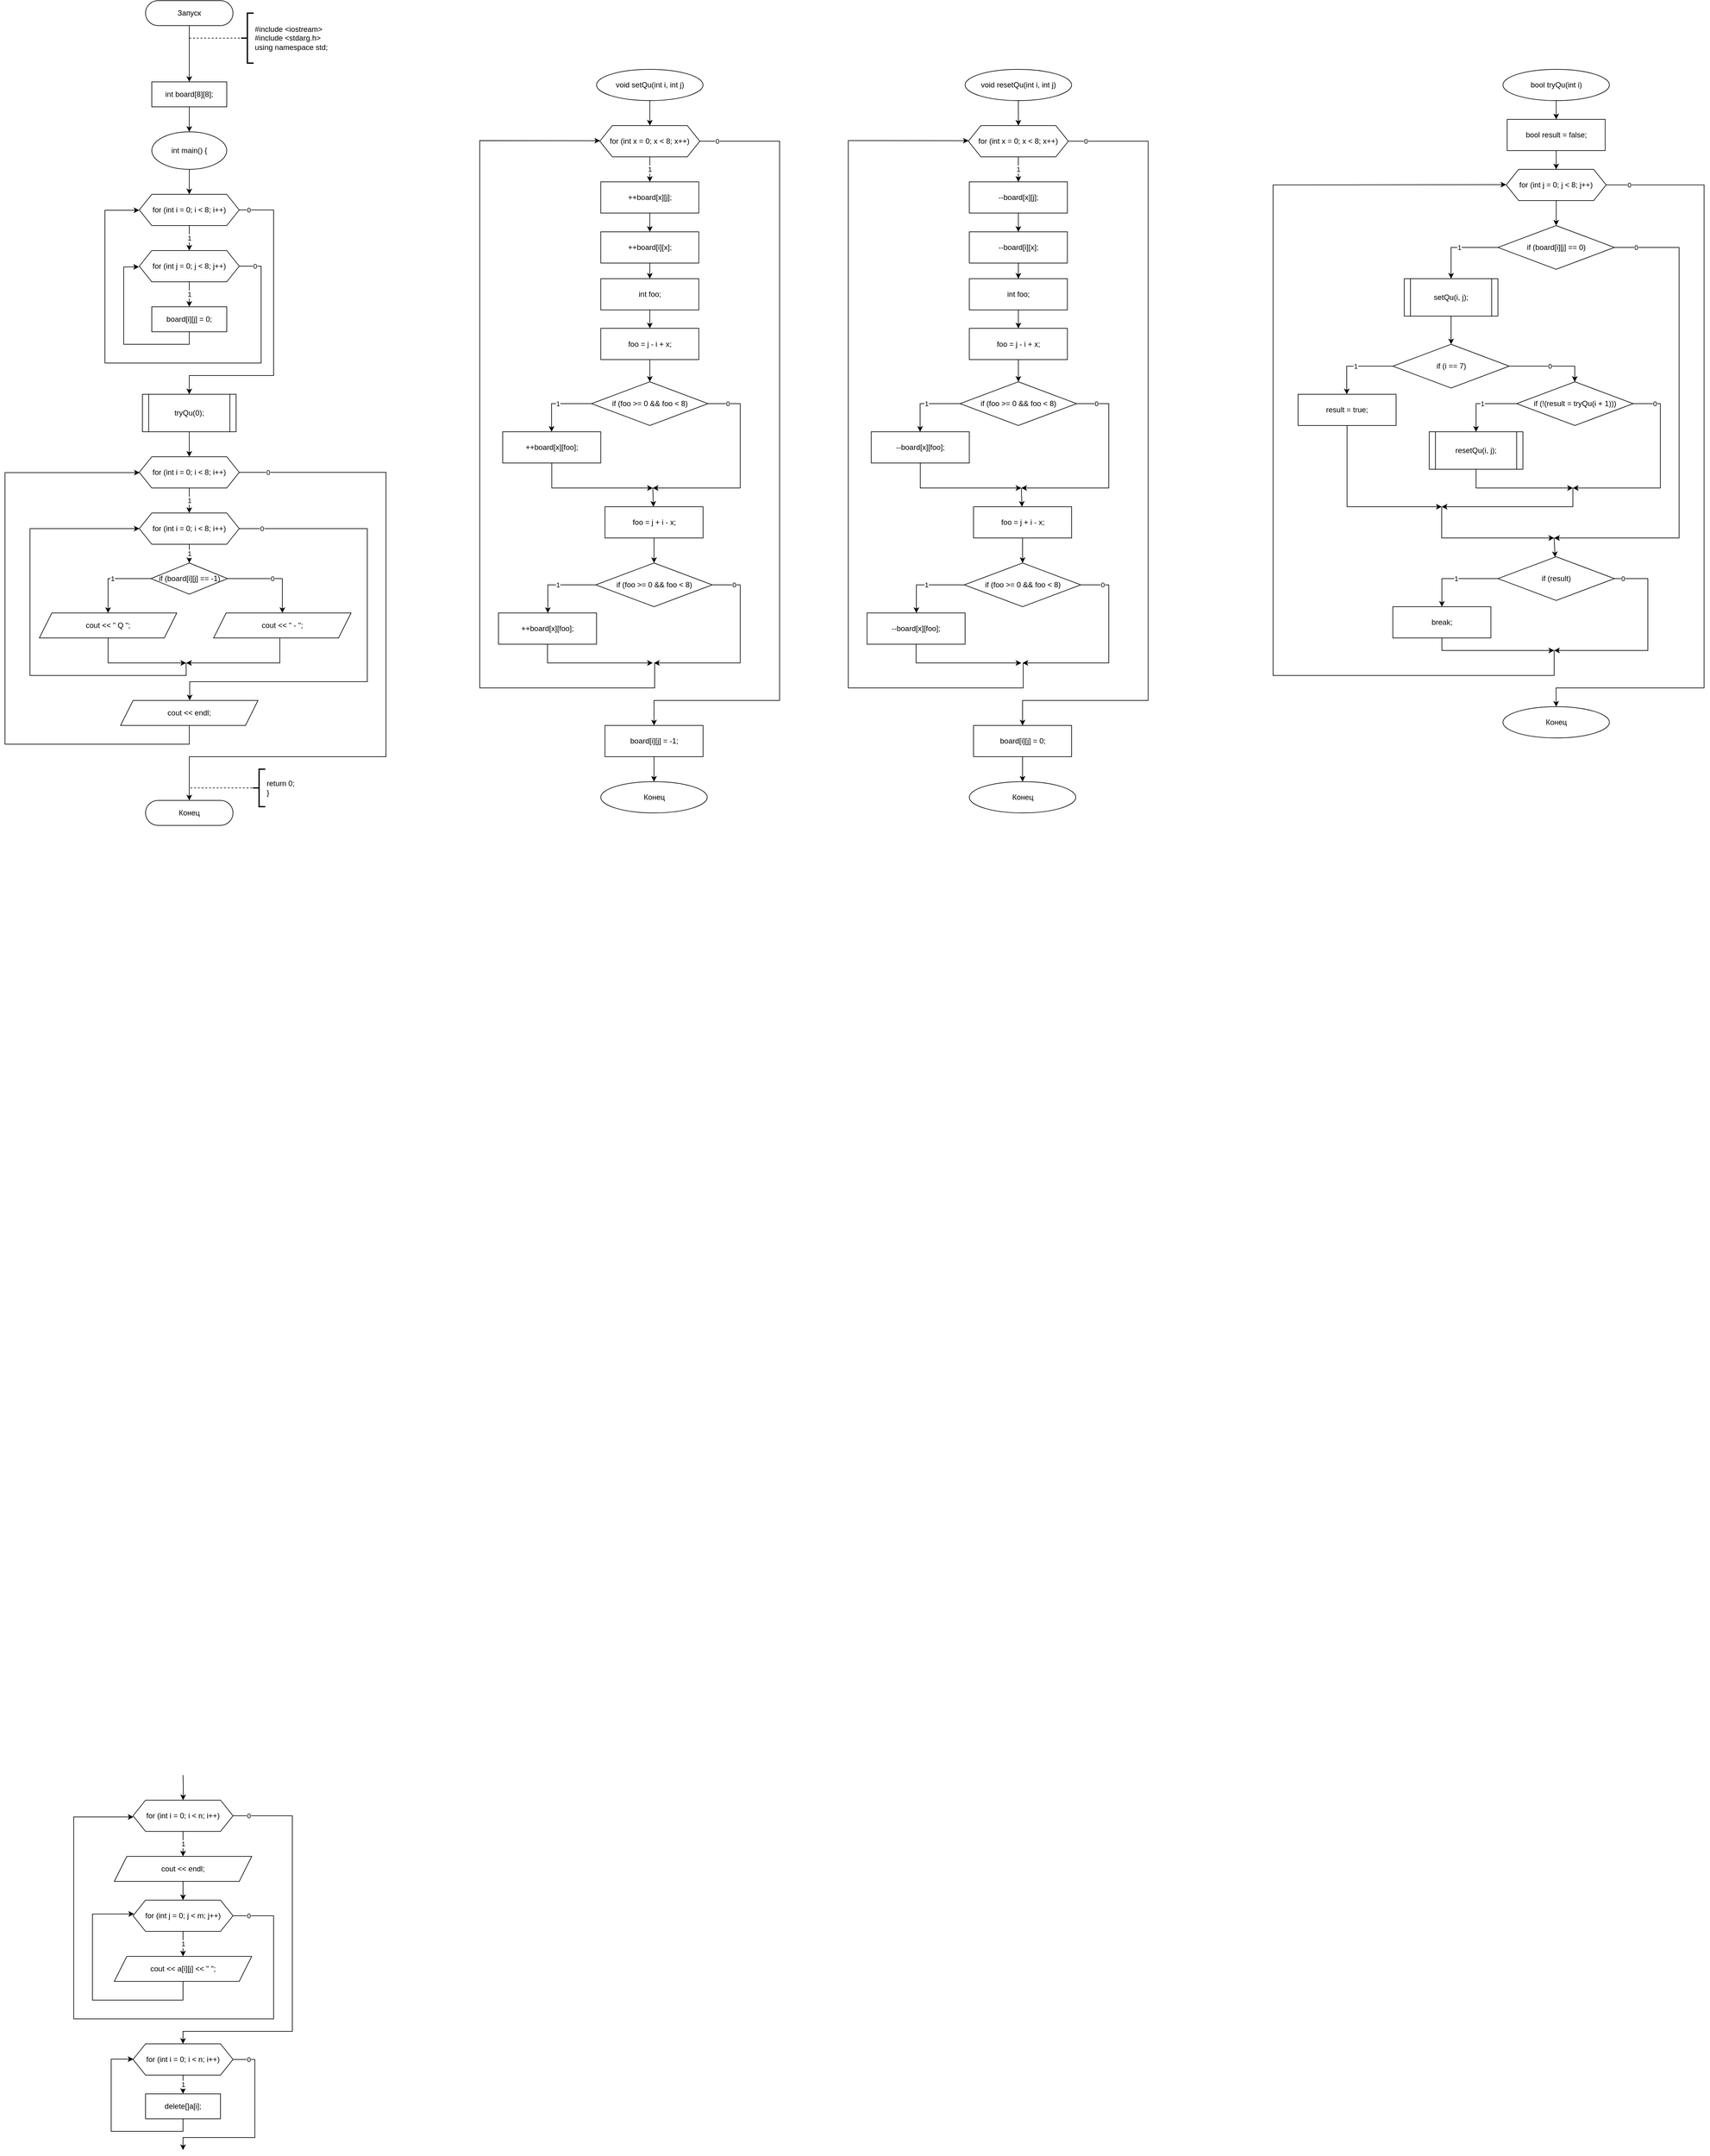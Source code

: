 <mxfile>
    <diagram id="tr8WCDj-hul7nBdrf4UF" name="Страница 1">
        <mxGraphModel dx="792" dy="615" grid="1" gridSize="10" guides="1" tooltips="1" connect="0" arrows="1" fold="1" page="1" pageScale="1" pageWidth="827" pageHeight="1169" math="0" shadow="0">
            <root>
                <mxCell id="0"/>
                <mxCell id="1" parent="0"/>
                <mxCell id="2" style="edgeStyle=orthogonalEdgeStyle;rounded=0;orthogonalLoop=1;jettySize=auto;html=1;" parent="1" source="3" edge="1">
                    <mxGeometry relative="1" as="geometry">
                        <mxPoint x="375" y="150" as="targetPoint"/>
                    </mxGeometry>
                </mxCell>
                <mxCell id="3" value="Запуск" style="rounded=1;whiteSpace=wrap;html=1;arcSize=50;" parent="1" vertex="1">
                    <mxGeometry x="305" y="20" width="140" height="40" as="geometry"/>
                </mxCell>
                <mxCell id="5" value="#include &amp;lt;iostream&amp;gt;&lt;br&gt;#include &amp;lt;stdarg.h&amp;gt;&lt;br&gt;using namespace std;" style="strokeWidth=2;html=1;shape=mxgraph.flowchart.annotation_2;align=left;labelPosition=right;pointerEvents=1;" parent="1" vertex="1">
                    <mxGeometry x="458.01" y="40" width="20" height="80" as="geometry"/>
                </mxCell>
                <mxCell id="6" value="" style="endArrow=none;dashed=1;html=1;entryX=0;entryY=0.5;entryDx=0;entryDy=0;entryPerimeter=0;" parent="1" target="5" edge="1">
                    <mxGeometry width="50" height="50" relative="1" as="geometry">
                        <mxPoint x="375" y="80" as="sourcePoint"/>
                        <mxPoint x="465" y="70" as="targetPoint"/>
                    </mxGeometry>
                </mxCell>
                <mxCell id="7" value="Конец" style="rounded=1;whiteSpace=wrap;html=1;arcSize=50;" parent="1" vertex="1">
                    <mxGeometry x="305" y="1300" width="140" height="40" as="geometry"/>
                </mxCell>
                <mxCell id="10" value="return 0;&lt;br&gt;}" style="strokeWidth=2;html=1;shape=mxgraph.flowchart.annotation_2;align=left;labelPosition=right;pointerEvents=1;" parent="1" vertex="1">
                    <mxGeometry x="476.75" y="1250" width="20" height="60" as="geometry"/>
                </mxCell>
                <mxCell id="11" value="" style="endArrow=none;dashed=1;html=1;entryX=0;entryY=0.5;entryDx=0;entryDy=0;entryPerimeter=0;" parent="1" edge="1">
                    <mxGeometry width="50" height="50" relative="1" as="geometry">
                        <mxPoint x="376.75" y="1280" as="sourcePoint"/>
                        <mxPoint x="476.75" y="1280" as="targetPoint"/>
                    </mxGeometry>
                </mxCell>
                <mxCell id="458" style="edgeStyle=none;html=1;" parent="1" source="354" target="457" edge="1">
                    <mxGeometry relative="1" as="geometry"/>
                </mxCell>
                <mxCell id="354" value="int main() {" style="ellipse;whiteSpace=wrap;html=1;" parent="1" vertex="1">
                    <mxGeometry x="315" y="230" width="120" height="60" as="geometry"/>
                </mxCell>
                <mxCell id="486" style="edgeStyle=orthogonalEdgeStyle;rounded=0;html=1;" edge="1" parent="1" source="359" target="485">
                    <mxGeometry relative="1" as="geometry"/>
                </mxCell>
                <mxCell id="359" value="&lt;div&gt;void setQu(int i, int j)&lt;/div&gt;" style="ellipse;whiteSpace=wrap;html=1;" parent="1" vertex="1">
                    <mxGeometry x="1027" y="130" width="170.5" height="50" as="geometry"/>
                </mxCell>
                <mxCell id="430" value="" style="edgeStyle=orthogonalEdgeStyle;rounded=0;html=1;" parent="1" target="429" edge="1">
                    <mxGeometry relative="1" as="geometry">
                        <mxPoint x="365" y="2860.0" as="sourcePoint"/>
                    </mxGeometry>
                </mxCell>
                <mxCell id="432" value="1" style="edgeStyle=orthogonalEdgeStyle;rounded=0;html=1;" parent="1" source="429" target="431" edge="1">
                    <mxGeometry relative="1" as="geometry"/>
                </mxCell>
                <mxCell id="442" value="0" style="edgeStyle=orthogonalEdgeStyle;rounded=0;html=1;" parent="1" source="429" target="439" edge="1">
                    <mxGeometry x="-0.921" relative="1" as="geometry">
                        <Array as="points">
                            <mxPoint x="540" y="2925"/>
                            <mxPoint x="540" y="3270"/>
                            <mxPoint x="365" y="3270"/>
                        </Array>
                        <mxPoint as="offset"/>
                    </mxGeometry>
                </mxCell>
                <mxCell id="429" value="for (int i = 0; i &amp;lt; n; i++)" style="shape=hexagon;perimeter=hexagonPerimeter2;whiteSpace=wrap;html=1;fixedSize=1;" parent="1" vertex="1">
                    <mxGeometry x="285" y="2900" width="160" height="50" as="geometry"/>
                </mxCell>
                <mxCell id="434" value="" style="edgeStyle=orthogonalEdgeStyle;rounded=0;html=1;" parent="1" source="431" target="433" edge="1">
                    <mxGeometry relative="1" as="geometry"/>
                </mxCell>
                <mxCell id="431" value="cout &lt;&lt; endl;" style="shape=parallelogram;perimeter=parallelogramPerimeter;whiteSpace=wrap;html=1;fixedSize=1;" parent="1" vertex="1">
                    <mxGeometry x="255" y="2990" width="220" height="40" as="geometry"/>
                </mxCell>
                <mxCell id="436" value="1" style="edgeStyle=orthogonalEdgeStyle;rounded=0;html=1;" parent="1" source="433" target="435" edge="1">
                    <mxGeometry relative="1" as="geometry"/>
                </mxCell>
                <mxCell id="438" value="0" style="edgeStyle=orthogonalEdgeStyle;rounded=0;html=1;entryX=0.004;entryY=0.538;entryDx=0;entryDy=0;entryPerimeter=0;" parent="1" source="433" target="429" edge="1">
                    <mxGeometry x="-0.948" relative="1" as="geometry">
                        <Array as="points">
                            <mxPoint x="510" y="3085"/>
                            <mxPoint x="510" y="3250"/>
                            <mxPoint x="190" y="3250"/>
                            <mxPoint x="190" y="2927"/>
                        </Array>
                        <mxPoint as="offset"/>
                    </mxGeometry>
                </mxCell>
                <mxCell id="433" value="for (int j = 0; j &amp;lt; m; j++)" style="shape=hexagon;perimeter=hexagonPerimeter2;whiteSpace=wrap;html=1;fixedSize=1;" parent="1" vertex="1">
                    <mxGeometry x="285" y="3060" width="160" height="50" as="geometry"/>
                </mxCell>
                <mxCell id="437" style="edgeStyle=orthogonalEdgeStyle;rounded=0;html=1;entryX=0.01;entryY=0.443;entryDx=0;entryDy=0;entryPerimeter=0;" parent="1" source="435" target="433" edge="1">
                    <mxGeometry relative="1" as="geometry">
                        <Array as="points">
                            <mxPoint x="365" y="3220"/>
                            <mxPoint x="220" y="3220"/>
                            <mxPoint x="220" y="3082"/>
                        </Array>
                    </mxGeometry>
                </mxCell>
                <mxCell id="435" value="cout &amp;lt;&amp;lt; a[i][j] &amp;lt;&amp;lt; &quot; &quot;;" style="shape=parallelogram;perimeter=parallelogramPerimeter;whiteSpace=wrap;html=1;fixedSize=1;" parent="1" vertex="1">
                    <mxGeometry x="255" y="3150" width="220" height="40" as="geometry"/>
                </mxCell>
                <mxCell id="444" value="1" style="edgeStyle=orthogonalEdgeStyle;rounded=0;html=1;" parent="1" source="439" target="443" edge="1">
                    <mxGeometry relative="1" as="geometry"/>
                </mxCell>
                <mxCell id="447" value="0" style="edgeStyle=orthogonalEdgeStyle;rounded=0;html=1;" parent="1" source="439" edge="1">
                    <mxGeometry x="-0.831" relative="1" as="geometry">
                        <Array as="points">
                            <mxPoint x="480" y="3315"/>
                            <mxPoint x="480" y="3440"/>
                            <mxPoint x="365" y="3440"/>
                        </Array>
                        <mxPoint as="offset"/>
                        <mxPoint x="365" y="3460" as="targetPoint"/>
                    </mxGeometry>
                </mxCell>
                <mxCell id="439" value="for (int i = 0; i &amp;lt; n; i++)" style="shape=hexagon;perimeter=hexagonPerimeter2;whiteSpace=wrap;html=1;fixedSize=1;" parent="1" vertex="1">
                    <mxGeometry x="285" y="3290" width="160" height="50" as="geometry"/>
                </mxCell>
                <mxCell id="445" style="edgeStyle=orthogonalEdgeStyle;rounded=0;html=1;entryX=0.004;entryY=0.49;entryDx=0;entryDy=0;entryPerimeter=0;" parent="1" source="443" target="439" edge="1">
                    <mxGeometry relative="1" as="geometry">
                        <Array as="points">
                            <mxPoint x="365" y="3430"/>
                            <mxPoint x="250" y="3430"/>
                            <mxPoint x="250" y="3315"/>
                        </Array>
                    </mxGeometry>
                </mxCell>
                <mxCell id="443" value="delete[]a[i];" style="rounded=0;whiteSpace=wrap;html=1;" parent="1" vertex="1">
                    <mxGeometry x="305" y="3370" width="120" height="40" as="geometry"/>
                </mxCell>
                <mxCell id="456" style="edgeStyle=none;html=1;" parent="1" source="455" target="354" edge="1">
                    <mxGeometry relative="1" as="geometry"/>
                </mxCell>
                <mxCell id="455" value="int board[8][8];" style="rounded=0;whiteSpace=wrap;html=1;" parent="1" vertex="1">
                    <mxGeometry x="315" y="150" width="120" height="40" as="geometry"/>
                </mxCell>
                <mxCell id="460" value="1" style="edgeStyle=none;html=1;" parent="1" source="457" target="459" edge="1">
                    <mxGeometry relative="1" as="geometry"/>
                </mxCell>
                <mxCell id="467" value="0" style="edgeStyle=orthogonalEdgeStyle;rounded=0;html=1;" parent="1" source="457" target="466" edge="1">
                    <mxGeometry x="-0.938" relative="1" as="geometry">
                        <Array as="points">
                            <mxPoint x="510" y="355"/>
                            <mxPoint x="510" y="620"/>
                            <mxPoint x="375" y="620"/>
                        </Array>
                        <mxPoint as="offset"/>
                    </mxGeometry>
                </mxCell>
                <mxCell id="457" value="for (int i = 0; i &amp;lt; 8; i++)" style="shape=hexagon;perimeter=hexagonPerimeter2;whiteSpace=wrap;html=1;fixedSize=1;" parent="1" vertex="1">
                    <mxGeometry x="295" y="330" width="160" height="50" as="geometry"/>
                </mxCell>
                <mxCell id="462" value="1" style="edgeStyle=none;html=1;" parent="1" source="459" target="461" edge="1">
                    <mxGeometry relative="1" as="geometry"/>
                </mxCell>
                <mxCell id="465" value="0" style="edgeStyle=orthogonalEdgeStyle;rounded=0;html=1;entryX=0;entryY=0.509;entryDx=0;entryDy=0;entryPerimeter=0;" parent="1" source="459" target="457" edge="1">
                    <mxGeometry x="-0.932" relative="1" as="geometry">
                        <Array as="points">
                            <mxPoint x="490" y="445"/>
                            <mxPoint x="490" y="600"/>
                            <mxPoint x="240" y="600"/>
                            <mxPoint x="240" y="356"/>
                        </Array>
                        <mxPoint as="offset"/>
                    </mxGeometry>
                </mxCell>
                <mxCell id="459" value="for (int j = 0; j &amp;lt; 8; j++)" style="shape=hexagon;perimeter=hexagonPerimeter2;whiteSpace=wrap;html=1;fixedSize=1;" parent="1" vertex="1">
                    <mxGeometry x="295" y="420" width="160" height="50" as="geometry"/>
                </mxCell>
                <mxCell id="464" style="edgeStyle=orthogonalEdgeStyle;html=1;entryX=-0.003;entryY=0.523;entryDx=0;entryDy=0;entryPerimeter=0;rounded=0;" parent="1" source="461" target="459" edge="1">
                    <mxGeometry relative="1" as="geometry">
                        <Array as="points">
                            <mxPoint x="375" y="570"/>
                            <mxPoint x="270" y="570"/>
                            <mxPoint x="270" y="446"/>
                        </Array>
                    </mxGeometry>
                </mxCell>
                <mxCell id="461" value="board[i][j] = 0;" style="rounded=0;whiteSpace=wrap;html=1;" parent="1" vertex="1">
                    <mxGeometry x="315" y="510" width="120" height="40" as="geometry"/>
                </mxCell>
                <mxCell id="469" style="edgeStyle=orthogonalEdgeStyle;rounded=0;html=1;" parent="1" source="466" target="468" edge="1">
                    <mxGeometry relative="1" as="geometry"/>
                </mxCell>
                <mxCell id="466" value="tryQu(0);" style="verticalLabelPosition=middle;verticalAlign=middle;html=1;shape=process;whiteSpace=wrap;rounded=0;size=0.067;arcSize=6;labelPosition=center;align=center;" parent="1" vertex="1">
                    <mxGeometry x="300" y="650" width="150" height="60" as="geometry"/>
                </mxCell>
                <mxCell id="471" value="1" style="edgeStyle=orthogonalEdgeStyle;rounded=0;html=1;" parent="1" source="468" target="470" edge="1">
                    <mxGeometry relative="1" as="geometry"/>
                </mxCell>
                <mxCell id="484" value="0" style="edgeStyle=orthogonalEdgeStyle;rounded=0;html=1;" edge="1" parent="1" source="468" target="7">
                    <mxGeometry x="-0.916" relative="1" as="geometry">
                        <Array as="points">
                            <mxPoint x="690" y="775"/>
                            <mxPoint x="690" y="1230"/>
                            <mxPoint x="375" y="1230"/>
                        </Array>
                        <mxPoint x="1" as="offset"/>
                    </mxGeometry>
                </mxCell>
                <mxCell id="468" value="for (int i = 0; i &amp;lt; 8; i++)" style="shape=hexagon;perimeter=hexagonPerimeter2;whiteSpace=wrap;html=1;fixedSize=1;" parent="1" vertex="1">
                    <mxGeometry x="295" y="750" width="160" height="50" as="geometry"/>
                </mxCell>
                <mxCell id="473" value="1" style="edgeStyle=orthogonalEdgeStyle;rounded=0;html=1;" parent="1" source="470" target="472" edge="1">
                    <mxGeometry relative="1" as="geometry"/>
                </mxCell>
                <mxCell id="482" value="0" style="edgeStyle=orthogonalEdgeStyle;html=1;entryX=0.503;entryY=-0.006;entryDx=0;entryDy=0;entryPerimeter=0;rounded=0;" edge="1" parent="1" source="470" target="481">
                    <mxGeometry x="-0.908" relative="1" as="geometry">
                        <Array as="points">
                            <mxPoint x="660" y="865"/>
                            <mxPoint x="660" y="1110"/>
                            <mxPoint x="376" y="1110"/>
                        </Array>
                        <mxPoint x="1" as="offset"/>
                    </mxGeometry>
                </mxCell>
                <mxCell id="470" value="for (int i = 0; i &amp;lt; 8; i++)" style="shape=hexagon;perimeter=hexagonPerimeter2;whiteSpace=wrap;html=1;fixedSize=1;" parent="1" vertex="1">
                    <mxGeometry x="295" y="840" width="160" height="50" as="geometry"/>
                </mxCell>
                <mxCell id="475" value="1" style="edgeStyle=orthogonalEdgeStyle;rounded=0;html=1;" parent="1" source="472" target="474" edge="1">
                    <mxGeometry relative="1" as="geometry">
                        <Array as="points">
                            <mxPoint x="245" y="945"/>
                        </Array>
                    </mxGeometry>
                </mxCell>
                <mxCell id="476" value="0" style="edgeStyle=orthogonalEdgeStyle;rounded=0;html=1;" parent="1" source="472" target="477" edge="1">
                    <mxGeometry relative="1" as="geometry">
                        <mxPoint x="530.0" y="990" as="targetPoint"/>
                        <Array as="points">
                            <mxPoint x="524" y="945"/>
                        </Array>
                    </mxGeometry>
                </mxCell>
                <mxCell id="472" value="if (board[i][j] == -1)" style="rhombus;whiteSpace=wrap;html=1;" parent="1" vertex="1">
                    <mxGeometry x="313.75" y="920" width="122.5" height="50" as="geometry"/>
                </mxCell>
                <mxCell id="478" style="edgeStyle=orthogonalEdgeStyle;rounded=0;html=1;" parent="1" source="474" edge="1">
                    <mxGeometry relative="1" as="geometry">
                        <mxPoint x="370" y="1080" as="targetPoint"/>
                        <Array as="points">
                            <mxPoint x="245" y="1080"/>
                        </Array>
                    </mxGeometry>
                </mxCell>
                <mxCell id="474" value="cout &amp;lt;&amp;lt; &quot; Q &quot;;" style="shape=parallelogram;perimeter=parallelogramPerimeter;whiteSpace=wrap;html=1;fixedSize=1;" parent="1" vertex="1">
                    <mxGeometry x="135" y="1000" width="220" height="40" as="geometry"/>
                </mxCell>
                <mxCell id="479" style="edgeStyle=orthogonalEdgeStyle;rounded=0;html=1;" parent="1" source="477" edge="1">
                    <mxGeometry relative="1" as="geometry">
                        <mxPoint x="370" y="1080" as="targetPoint"/>
                        <Array as="points">
                            <mxPoint x="520" y="1080"/>
                        </Array>
                    </mxGeometry>
                </mxCell>
                <mxCell id="477" value="cout &amp;lt;&amp;lt; &quot; - &quot;;" style="shape=parallelogram;perimeter=parallelogramPerimeter;whiteSpace=wrap;html=1;fixedSize=1;" parent="1" vertex="1">
                    <mxGeometry x="414" y="1000" width="220" height="40" as="geometry"/>
                </mxCell>
                <mxCell id="480" value="" style="endArrow=classic;html=1;rounded=0;entryX=0.002;entryY=0.499;entryDx=0;entryDy=0;entryPerimeter=0;" parent="1" target="470" edge="1">
                    <mxGeometry width="50" height="50" relative="1" as="geometry">
                        <mxPoint x="370" y="1080" as="sourcePoint"/>
                        <mxPoint x="480" y="920" as="targetPoint"/>
                        <Array as="points">
                            <mxPoint x="370" y="1100"/>
                            <mxPoint x="120" y="1100"/>
                            <mxPoint x="120" y="865"/>
                        </Array>
                    </mxGeometry>
                </mxCell>
                <mxCell id="483" style="edgeStyle=orthogonalEdgeStyle;rounded=0;html=1;entryX=0.004;entryY=0.507;entryDx=0;entryDy=0;entryPerimeter=0;" edge="1" parent="1" source="481" target="468">
                    <mxGeometry relative="1" as="geometry">
                        <Array as="points">
                            <mxPoint x="375" y="1210"/>
                            <mxPoint x="80" y="1210"/>
                            <mxPoint x="80" y="775"/>
                        </Array>
                    </mxGeometry>
                </mxCell>
                <mxCell id="481" value="cout &amp;lt;&amp;lt; endl;" style="shape=parallelogram;perimeter=parallelogramPerimeter;whiteSpace=wrap;html=1;fixedSize=1;" vertex="1" parent="1">
                    <mxGeometry x="265" y="1140" width="220" height="40" as="geometry"/>
                </mxCell>
                <mxCell id="488" value="1" style="edgeStyle=orthogonalEdgeStyle;rounded=0;html=1;" edge="1" parent="1" source="485" target="487">
                    <mxGeometry relative="1" as="geometry"/>
                </mxCell>
                <mxCell id="512" value="0" style="edgeStyle=orthogonalEdgeStyle;rounded=0;html=1;" edge="1" parent="1" source="485" target="511">
                    <mxGeometry x="-0.956" relative="1" as="geometry">
                        <Array as="points">
                            <mxPoint x="1320" y="245"/>
                            <mxPoint x="1320" y="1140"/>
                            <mxPoint x="1119" y="1140"/>
                        </Array>
                        <mxPoint as="offset"/>
                    </mxGeometry>
                </mxCell>
                <mxCell id="485" value="for (int x = 0; x &amp;lt; 8; x++)" style="shape=hexagon;perimeter=hexagonPerimeter2;whiteSpace=wrap;html=1;fixedSize=1;" vertex="1" parent="1">
                    <mxGeometry x="1032.25" y="220" width="160" height="50" as="geometry"/>
                </mxCell>
                <mxCell id="490" style="edgeStyle=orthogonalEdgeStyle;rounded=0;html=1;" edge="1" parent="1" source="487" target="489">
                    <mxGeometry relative="1" as="geometry"/>
                </mxCell>
                <mxCell id="487" value="++board[x][j];" style="rounded=0;whiteSpace=wrap;html=1;" vertex="1" parent="1">
                    <mxGeometry x="1033.75" y="310" width="157" height="50" as="geometry"/>
                </mxCell>
                <mxCell id="492" style="edgeStyle=orthogonalEdgeStyle;rounded=0;html=1;" edge="1" parent="1" source="489" target="491">
                    <mxGeometry relative="1" as="geometry"/>
                </mxCell>
                <mxCell id="489" value="++board[i][x];" style="rounded=0;whiteSpace=wrap;html=1;" vertex="1" parent="1">
                    <mxGeometry x="1033.75" y="390" width="157" height="50" as="geometry"/>
                </mxCell>
                <mxCell id="494" style="edgeStyle=orthogonalEdgeStyle;rounded=0;html=1;" edge="1" parent="1" source="491" target="493">
                    <mxGeometry relative="1" as="geometry"/>
                </mxCell>
                <mxCell id="491" value="int foo;" style="rounded=0;whiteSpace=wrap;html=1;" vertex="1" parent="1">
                    <mxGeometry x="1033.75" y="465" width="157" height="50" as="geometry"/>
                </mxCell>
                <mxCell id="497" style="edgeStyle=orthogonalEdgeStyle;rounded=0;html=1;" edge="1" parent="1" source="493" target="495">
                    <mxGeometry relative="1" as="geometry"/>
                </mxCell>
                <mxCell id="493" value="foo = j - i + x;" style="rounded=0;whiteSpace=wrap;html=1;" vertex="1" parent="1">
                    <mxGeometry x="1033.75" y="544.5" width="157" height="50" as="geometry"/>
                </mxCell>
                <mxCell id="499" value="1" style="edgeStyle=orthogonalEdgeStyle;rounded=0;html=1;" edge="1" parent="1" source="495" target="498">
                    <mxGeometry relative="1" as="geometry">
                        <Array as="points">
                            <mxPoint x="955" y="665"/>
                        </Array>
                    </mxGeometry>
                </mxCell>
                <mxCell id="501" value="0" style="edgeStyle=orthogonalEdgeStyle;rounded=0;html=1;" edge="1" parent="1" source="495">
                    <mxGeometry x="-0.807" relative="1" as="geometry">
                        <mxPoint x="1117" y="800" as="targetPoint"/>
                        <Array as="points">
                            <mxPoint x="1257" y="665"/>
                            <mxPoint x="1257" y="800"/>
                        </Array>
                        <mxPoint as="offset"/>
                    </mxGeometry>
                </mxCell>
                <mxCell id="495" value="if (foo &amp;gt;= 0 &amp;amp;&amp;amp; foo &amp;lt; 8)" style="rhombus;whiteSpace=wrap;html=1;" vertex="1" parent="1">
                    <mxGeometry x="1019" y="630" width="186.5" height="70" as="geometry"/>
                </mxCell>
                <mxCell id="500" style="edgeStyle=orthogonalEdgeStyle;rounded=0;html=1;" edge="1" parent="1" source="498">
                    <mxGeometry relative="1" as="geometry">
                        <mxPoint x="1117" y="800" as="targetPoint"/>
                        <Array as="points">
                            <mxPoint x="955" y="800"/>
                        </Array>
                    </mxGeometry>
                </mxCell>
                <mxCell id="498" value="++board[x][foo];" style="rounded=0;whiteSpace=wrap;html=1;" vertex="1" parent="1">
                    <mxGeometry x="876.75" y="710" width="157" height="50" as="geometry"/>
                </mxCell>
                <mxCell id="505" style="edgeStyle=orthogonalEdgeStyle;rounded=0;html=1;" edge="1" parent="1" source="502" target="504">
                    <mxGeometry relative="1" as="geometry"/>
                </mxCell>
                <mxCell id="502" value="foo = j + i - x;" style="rounded=0;whiteSpace=wrap;html=1;" vertex="1" parent="1">
                    <mxGeometry x="1040.5" y="830" width="157" height="50" as="geometry"/>
                </mxCell>
                <mxCell id="503" value="" style="endArrow=classic;html=1;rounded=0;" edge="1" parent="1" target="502">
                    <mxGeometry width="50" height="50" relative="1" as="geometry">
                        <mxPoint x="1117" y="800" as="sourcePoint"/>
                        <mxPoint x="1277" y="750" as="targetPoint"/>
                    </mxGeometry>
                </mxCell>
                <mxCell id="507" value="1" style="edgeStyle=orthogonalEdgeStyle;rounded=0;html=1;" edge="1" parent="1" source="504" target="506">
                    <mxGeometry relative="1" as="geometry">
                        <Array as="points">
                            <mxPoint x="949" y="955"/>
                        </Array>
                    </mxGeometry>
                </mxCell>
                <mxCell id="508" value="0" style="edgeStyle=orthogonalEdgeStyle;rounded=0;html=1;" edge="1" parent="1" source="504">
                    <mxGeometry x="-0.774" relative="1" as="geometry">
                        <mxPoint x="1119" y="1080" as="targetPoint"/>
                        <Array as="points">
                            <mxPoint x="1257" y="955"/>
                            <mxPoint x="1257" y="1080"/>
                        </Array>
                        <mxPoint as="offset"/>
                    </mxGeometry>
                </mxCell>
                <mxCell id="504" value="if (foo &amp;gt;= 0 &amp;amp;&amp;amp; foo &amp;lt; 8)" style="rhombus;whiteSpace=wrap;html=1;" vertex="1" parent="1">
                    <mxGeometry x="1025.75" y="920" width="186.5" height="70" as="geometry"/>
                </mxCell>
                <mxCell id="509" style="edgeStyle=orthogonalEdgeStyle;rounded=0;html=1;" edge="1" parent="1" source="506">
                    <mxGeometry relative="1" as="geometry">
                        <mxPoint x="1117" y="1080" as="targetPoint"/>
                        <Array as="points">
                            <mxPoint x="949" y="1080"/>
                        </Array>
                    </mxGeometry>
                </mxCell>
                <mxCell id="506" value="++board[x][foo];" style="rounded=0;whiteSpace=wrap;html=1;" vertex="1" parent="1">
                    <mxGeometry x="870" y="1000" width="157" height="50" as="geometry"/>
                </mxCell>
                <mxCell id="510" value="" style="endArrow=classic;html=1;rounded=0;entryX=0.003;entryY=0.484;entryDx=0;entryDy=0;entryPerimeter=0;" edge="1" parent="1" target="485">
                    <mxGeometry width="50" height="50" relative="1" as="geometry">
                        <mxPoint x="1120" y="1080" as="sourcePoint"/>
                        <mxPoint x="1170" y="840" as="targetPoint"/>
                        <Array as="points">
                            <mxPoint x="1120" y="1120"/>
                            <mxPoint x="840" y="1120"/>
                            <mxPoint x="840" y="244"/>
                        </Array>
                    </mxGeometry>
                </mxCell>
                <mxCell id="515" style="edgeStyle=orthogonalEdgeStyle;rounded=0;html=1;" edge="1" parent="1" source="511" target="513">
                    <mxGeometry relative="1" as="geometry"/>
                </mxCell>
                <mxCell id="511" value="board[i][j] = -1;" style="rounded=0;whiteSpace=wrap;html=1;" vertex="1" parent="1">
                    <mxGeometry x="1040.5" y="1180" width="157" height="50" as="geometry"/>
                </mxCell>
                <mxCell id="513" value="&lt;div&gt;Конец&lt;/div&gt;" style="ellipse;whiteSpace=wrap;html=1;" vertex="1" parent="1">
                    <mxGeometry x="1033.75" y="1270" width="170.5" height="50" as="geometry"/>
                </mxCell>
                <mxCell id="516" style="edgeStyle=orthogonalEdgeStyle;rounded=0;html=1;" edge="1" parent="1" source="517" target="520">
                    <mxGeometry relative="1" as="geometry"/>
                </mxCell>
                <mxCell id="517" value="&lt;div&gt;void resetQu(int i, int j)&lt;/div&gt;" style="ellipse;whiteSpace=wrap;html=1;" vertex="1" parent="1">
                    <mxGeometry x="1617" y="130" width="170.5" height="50" as="geometry"/>
                </mxCell>
                <mxCell id="518" value="1" style="edgeStyle=orthogonalEdgeStyle;rounded=0;html=1;" edge="1" parent="1" source="520" target="522">
                    <mxGeometry relative="1" as="geometry"/>
                </mxCell>
                <mxCell id="519" value="0" style="edgeStyle=orthogonalEdgeStyle;rounded=0;html=1;" edge="1" parent="1" source="520" target="544">
                    <mxGeometry x="-0.956" relative="1" as="geometry">
                        <Array as="points">
                            <mxPoint x="1910" y="245"/>
                            <mxPoint x="1910" y="1140"/>
                            <mxPoint x="1709" y="1140"/>
                        </Array>
                        <mxPoint as="offset"/>
                    </mxGeometry>
                </mxCell>
                <mxCell id="520" value="for (int x = 0; x &amp;lt; 8; x++)" style="shape=hexagon;perimeter=hexagonPerimeter2;whiteSpace=wrap;html=1;fixedSize=1;" vertex="1" parent="1">
                    <mxGeometry x="1622.25" y="220" width="160" height="50" as="geometry"/>
                </mxCell>
                <mxCell id="521" style="edgeStyle=orthogonalEdgeStyle;rounded=0;html=1;" edge="1" parent="1" source="522" target="524">
                    <mxGeometry relative="1" as="geometry"/>
                </mxCell>
                <mxCell id="522" value="--board[x][j];" style="rounded=0;whiteSpace=wrap;html=1;" vertex="1" parent="1">
                    <mxGeometry x="1623.75" y="310" width="157" height="50" as="geometry"/>
                </mxCell>
                <mxCell id="523" style="edgeStyle=orthogonalEdgeStyle;rounded=0;html=1;" edge="1" parent="1" source="524" target="526">
                    <mxGeometry relative="1" as="geometry"/>
                </mxCell>
                <mxCell id="524" value="--board[i][x];" style="rounded=0;whiteSpace=wrap;html=1;" vertex="1" parent="1">
                    <mxGeometry x="1623.75" y="390" width="157" height="50" as="geometry"/>
                </mxCell>
                <mxCell id="525" style="edgeStyle=orthogonalEdgeStyle;rounded=0;html=1;" edge="1" parent="1" source="526" target="528">
                    <mxGeometry relative="1" as="geometry"/>
                </mxCell>
                <mxCell id="526" value="int foo;" style="rounded=0;whiteSpace=wrap;html=1;" vertex="1" parent="1">
                    <mxGeometry x="1623.75" y="465" width="157" height="50" as="geometry"/>
                </mxCell>
                <mxCell id="527" style="edgeStyle=orthogonalEdgeStyle;rounded=0;html=1;" edge="1" parent="1" source="528" target="531">
                    <mxGeometry relative="1" as="geometry"/>
                </mxCell>
                <mxCell id="528" value="foo = j - i + x;" style="rounded=0;whiteSpace=wrap;html=1;" vertex="1" parent="1">
                    <mxGeometry x="1623.75" y="544.5" width="157" height="50" as="geometry"/>
                </mxCell>
                <mxCell id="529" value="1" style="edgeStyle=orthogonalEdgeStyle;rounded=0;html=1;" edge="1" parent="1" source="531" target="533">
                    <mxGeometry relative="1" as="geometry">
                        <Array as="points">
                            <mxPoint x="1545" y="665"/>
                        </Array>
                    </mxGeometry>
                </mxCell>
                <mxCell id="530" value="0" style="edgeStyle=orthogonalEdgeStyle;rounded=0;html=1;" edge="1" parent="1" source="531">
                    <mxGeometry x="-0.807" relative="1" as="geometry">
                        <mxPoint x="1707" y="800" as="targetPoint"/>
                        <Array as="points">
                            <mxPoint x="1847" y="665"/>
                            <mxPoint x="1847" y="800"/>
                        </Array>
                        <mxPoint as="offset"/>
                    </mxGeometry>
                </mxCell>
                <mxCell id="531" value="if (foo &amp;gt;= 0 &amp;amp;&amp;amp; foo &amp;lt; 8)" style="rhombus;whiteSpace=wrap;html=1;" vertex="1" parent="1">
                    <mxGeometry x="1609" y="630" width="186.5" height="70" as="geometry"/>
                </mxCell>
                <mxCell id="532" style="edgeStyle=orthogonalEdgeStyle;rounded=0;html=1;" edge="1" parent="1" source="533">
                    <mxGeometry relative="1" as="geometry">
                        <mxPoint x="1707" y="800" as="targetPoint"/>
                        <Array as="points">
                            <mxPoint x="1545" y="800"/>
                        </Array>
                    </mxGeometry>
                </mxCell>
                <mxCell id="533" value="--board[x][foo];" style="rounded=0;whiteSpace=wrap;html=1;" vertex="1" parent="1">
                    <mxGeometry x="1466.75" y="710" width="157" height="50" as="geometry"/>
                </mxCell>
                <mxCell id="534" style="edgeStyle=orthogonalEdgeStyle;rounded=0;html=1;" edge="1" parent="1" source="535" target="539">
                    <mxGeometry relative="1" as="geometry"/>
                </mxCell>
                <mxCell id="535" value="foo = j + i - x;" style="rounded=0;whiteSpace=wrap;html=1;" vertex="1" parent="1">
                    <mxGeometry x="1630.5" y="830" width="157" height="50" as="geometry"/>
                </mxCell>
                <mxCell id="536" value="" style="endArrow=classic;html=1;rounded=0;" edge="1" parent="1" target="535">
                    <mxGeometry width="50" height="50" relative="1" as="geometry">
                        <mxPoint x="1707" y="800" as="sourcePoint"/>
                        <mxPoint x="1867" y="750" as="targetPoint"/>
                    </mxGeometry>
                </mxCell>
                <mxCell id="537" value="1" style="edgeStyle=orthogonalEdgeStyle;rounded=0;html=1;" edge="1" parent="1" source="539" target="541">
                    <mxGeometry relative="1" as="geometry">
                        <Array as="points">
                            <mxPoint x="1539" y="955"/>
                        </Array>
                    </mxGeometry>
                </mxCell>
                <mxCell id="538" value="0" style="edgeStyle=orthogonalEdgeStyle;rounded=0;html=1;" edge="1" parent="1" source="539">
                    <mxGeometry x="-0.774" relative="1" as="geometry">
                        <mxPoint x="1709" y="1080" as="targetPoint"/>
                        <Array as="points">
                            <mxPoint x="1847" y="955"/>
                            <mxPoint x="1847" y="1080"/>
                        </Array>
                        <mxPoint as="offset"/>
                    </mxGeometry>
                </mxCell>
                <mxCell id="539" value="if (foo &amp;gt;= 0 &amp;amp;&amp;amp; foo &amp;lt; 8)" style="rhombus;whiteSpace=wrap;html=1;" vertex="1" parent="1">
                    <mxGeometry x="1615.75" y="920" width="186.5" height="70" as="geometry"/>
                </mxCell>
                <mxCell id="540" style="edgeStyle=orthogonalEdgeStyle;rounded=0;html=1;" edge="1" parent="1" source="541">
                    <mxGeometry relative="1" as="geometry">
                        <mxPoint x="1707" y="1080" as="targetPoint"/>
                        <Array as="points">
                            <mxPoint x="1539" y="1080"/>
                        </Array>
                    </mxGeometry>
                </mxCell>
                <mxCell id="541" value="--board[x][foo];" style="rounded=0;whiteSpace=wrap;html=1;" vertex="1" parent="1">
                    <mxGeometry x="1460" y="1000" width="157" height="50" as="geometry"/>
                </mxCell>
                <mxCell id="542" value="" style="endArrow=classic;html=1;rounded=0;entryX=0.003;entryY=0.484;entryDx=0;entryDy=0;entryPerimeter=0;" edge="1" parent="1" target="520">
                    <mxGeometry width="50" height="50" relative="1" as="geometry">
                        <mxPoint x="1710" y="1080" as="sourcePoint"/>
                        <mxPoint x="1760" y="840" as="targetPoint"/>
                        <Array as="points">
                            <mxPoint x="1710" y="1120"/>
                            <mxPoint x="1430" y="1120"/>
                            <mxPoint x="1430" y="244"/>
                        </Array>
                    </mxGeometry>
                </mxCell>
                <mxCell id="543" style="edgeStyle=orthogonalEdgeStyle;rounded=0;html=1;" edge="1" parent="1" source="544" target="545">
                    <mxGeometry relative="1" as="geometry"/>
                </mxCell>
                <mxCell id="544" value="board[i][j] = 0;" style="rounded=0;whiteSpace=wrap;html=1;" vertex="1" parent="1">
                    <mxGeometry x="1630.5" y="1180" width="157" height="50" as="geometry"/>
                </mxCell>
                <mxCell id="545" value="&lt;div&gt;Конец&lt;/div&gt;" style="ellipse;whiteSpace=wrap;html=1;" vertex="1" parent="1">
                    <mxGeometry x="1623.75" y="1270" width="170.5" height="50" as="geometry"/>
                </mxCell>
                <mxCell id="548" style="edgeStyle=orthogonalEdgeStyle;rounded=0;html=1;" edge="1" parent="1" source="546" target="547">
                    <mxGeometry relative="1" as="geometry"/>
                </mxCell>
                <mxCell id="546" value="&lt;div&gt;bool tryQu(int i)&lt;/div&gt;" style="ellipse;whiteSpace=wrap;html=1;" vertex="1" parent="1">
                    <mxGeometry x="2478" y="130" width="170.5" height="50" as="geometry"/>
                </mxCell>
                <mxCell id="550" style="edgeStyle=orthogonalEdgeStyle;rounded=0;html=1;" edge="1" parent="1" source="547" target="549">
                    <mxGeometry relative="1" as="geometry"/>
                </mxCell>
                <mxCell id="547" value="bool result = false;" style="rounded=0;whiteSpace=wrap;html=1;" vertex="1" parent="1">
                    <mxGeometry x="2484.75" y="210" width="157" height="50" as="geometry"/>
                </mxCell>
                <mxCell id="552" style="edgeStyle=orthogonalEdgeStyle;rounded=0;html=1;" edge="1" parent="1" source="549" target="551">
                    <mxGeometry relative="1" as="geometry"/>
                </mxCell>
                <mxCell id="580" value="0" style="edgeStyle=orthogonalEdgeStyle;rounded=0;html=1;" edge="1" parent="1" source="549" target="579">
                    <mxGeometry x="-0.94" relative="1" as="geometry">
                        <Array as="points">
                            <mxPoint x="2800" y="315"/>
                            <mxPoint x="2800" y="1120"/>
                            <mxPoint x="2563" y="1120"/>
                        </Array>
                        <mxPoint as="offset"/>
                    </mxGeometry>
                </mxCell>
                <mxCell id="549" value="for (int j = 0; j &amp;lt; 8; j++)" style="shape=hexagon;perimeter=hexagonPerimeter2;whiteSpace=wrap;html=1;fixedSize=1;" vertex="1" parent="1">
                    <mxGeometry x="2483.25" y="290" width="160" height="50" as="geometry"/>
                </mxCell>
                <mxCell id="554" value="1" style="edgeStyle=orthogonalEdgeStyle;rounded=0;html=1;" edge="1" parent="1" source="551" target="553">
                    <mxGeometry relative="1" as="geometry">
                        <Array as="points">
                            <mxPoint x="2395" y="415"/>
                        </Array>
                    </mxGeometry>
                </mxCell>
                <mxCell id="569" value="0" style="edgeStyle=orthogonalEdgeStyle;rounded=0;html=1;" edge="1" parent="1" source="551">
                    <mxGeometry x="-0.912" relative="1" as="geometry">
                        <mxPoint x="2560" y="880" as="targetPoint"/>
                        <Array as="points">
                            <mxPoint x="2760" y="415"/>
                            <mxPoint x="2760" y="880"/>
                        </Array>
                        <mxPoint as="offset"/>
                    </mxGeometry>
                </mxCell>
                <mxCell id="551" value="if (board[i][j] == 0)" style="rhombus;whiteSpace=wrap;html=1;" vertex="1" parent="1">
                    <mxGeometry x="2470" y="380" width="186.5" height="70" as="geometry"/>
                </mxCell>
                <mxCell id="556" style="edgeStyle=orthogonalEdgeStyle;rounded=0;html=1;" edge="1" parent="1" source="553" target="555">
                    <mxGeometry relative="1" as="geometry"/>
                </mxCell>
                <mxCell id="553" value="setQu(i, j);" style="verticalLabelPosition=middle;verticalAlign=middle;html=1;shape=process;whiteSpace=wrap;rounded=0;size=0.067;arcSize=6;labelPosition=center;align=center;" vertex="1" parent="1">
                    <mxGeometry x="2320" y="465" width="150" height="60" as="geometry"/>
                </mxCell>
                <mxCell id="558" value="1" style="edgeStyle=orthogonalEdgeStyle;rounded=0;html=1;" edge="1" parent="1" source="555" target="557">
                    <mxGeometry relative="1" as="geometry">
                        <Array as="points">
                            <mxPoint x="2228" y="605"/>
                        </Array>
                    </mxGeometry>
                </mxCell>
                <mxCell id="560" value="0" style="edgeStyle=orthogonalEdgeStyle;rounded=0;html=1;" edge="1" parent="1" source="555" target="559">
                    <mxGeometry relative="1" as="geometry">
                        <Array as="points">
                            <mxPoint x="2593" y="605"/>
                        </Array>
                    </mxGeometry>
                </mxCell>
                <mxCell id="555" value="if (i == 7)" style="rhombus;whiteSpace=wrap;html=1;" vertex="1" parent="1">
                    <mxGeometry x="2301.75" y="570" width="186.5" height="70" as="geometry"/>
                </mxCell>
                <mxCell id="567" style="edgeStyle=orthogonalEdgeStyle;rounded=0;html=1;" edge="1" parent="1" source="557">
                    <mxGeometry relative="1" as="geometry">
                        <mxPoint x="2380" y="830" as="targetPoint"/>
                        <Array as="points">
                            <mxPoint x="2229" y="830"/>
                        </Array>
                    </mxGeometry>
                </mxCell>
                <mxCell id="557" value="result = true;" style="rounded=0;whiteSpace=wrap;html=1;" vertex="1" parent="1">
                    <mxGeometry x="2150" y="650" width="157" height="50" as="geometry"/>
                </mxCell>
                <mxCell id="562" value="1" style="edgeStyle=orthogonalEdgeStyle;rounded=0;html=1;" edge="1" parent="1" source="559" target="561">
                    <mxGeometry relative="1" as="geometry">
                        <Array as="points">
                            <mxPoint x="2435" y="665"/>
                        </Array>
                    </mxGeometry>
                </mxCell>
                <mxCell id="565" value="0" style="edgeStyle=orthogonalEdgeStyle;rounded=0;html=1;" edge="1" parent="1" source="559">
                    <mxGeometry x="-0.788" relative="1" as="geometry">
                        <mxPoint x="2590" y="800" as="targetPoint"/>
                        <Array as="points">
                            <mxPoint x="2730" y="665"/>
                            <mxPoint x="2730" y="800"/>
                        </Array>
                        <mxPoint as="offset"/>
                    </mxGeometry>
                </mxCell>
                <mxCell id="559" value="if (!(result = tryQu(i + 1)))" style="rhombus;whiteSpace=wrap;html=1;" vertex="1" parent="1">
                    <mxGeometry x="2500" y="630" width="186.5" height="70" as="geometry"/>
                </mxCell>
                <mxCell id="564" style="edgeStyle=orthogonalEdgeStyle;rounded=0;html=1;" edge="1" parent="1" source="561">
                    <mxGeometry relative="1" as="geometry">
                        <mxPoint x="2590" y="800" as="targetPoint"/>
                        <Array as="points">
                            <mxPoint x="2435" y="800"/>
                        </Array>
                    </mxGeometry>
                </mxCell>
                <mxCell id="561" value="resetQu(i, j);" style="verticalLabelPosition=middle;verticalAlign=middle;html=1;shape=process;whiteSpace=wrap;rounded=0;size=0.067;arcSize=6;labelPosition=center;align=center;" vertex="1" parent="1">
                    <mxGeometry x="2360" y="710" width="150" height="60" as="geometry"/>
                </mxCell>
                <mxCell id="568" value="" style="endArrow=classic;html=1;rounded=0;" edge="1" parent="1">
                    <mxGeometry width="50" height="50" relative="1" as="geometry">
                        <mxPoint x="2590" y="800" as="sourcePoint"/>
                        <mxPoint x="2380" y="830" as="targetPoint"/>
                        <Array as="points">
                            <mxPoint x="2590" y="830"/>
                        </Array>
                    </mxGeometry>
                </mxCell>
                <mxCell id="570" value="" style="endArrow=classic;html=1;rounded=0;" edge="1" parent="1">
                    <mxGeometry width="50" height="50" relative="1" as="geometry">
                        <mxPoint x="2380" y="830" as="sourcePoint"/>
                        <mxPoint x="2560" y="880" as="targetPoint"/>
                        <Array as="points">
                            <mxPoint x="2380" y="880"/>
                        </Array>
                    </mxGeometry>
                </mxCell>
                <mxCell id="575" value="1" style="edgeStyle=orthogonalEdgeStyle;rounded=0;html=1;" edge="1" parent="1" source="571" target="573">
                    <mxGeometry relative="1" as="geometry"/>
                </mxCell>
                <mxCell id="576" value="0" style="edgeStyle=orthogonalEdgeStyle;rounded=0;html=1;" edge="1" parent="1" source="571">
                    <mxGeometry x="-0.915" relative="1" as="geometry">
                        <mxPoint x="2560" y="1060" as="targetPoint"/>
                        <Array as="points">
                            <mxPoint x="2710" y="945"/>
                            <mxPoint x="2710" y="1060"/>
                        </Array>
                        <mxPoint as="offset"/>
                    </mxGeometry>
                </mxCell>
                <mxCell id="571" value="if (result)" style="rhombus;whiteSpace=wrap;html=1;" vertex="1" parent="1">
                    <mxGeometry x="2470" y="910" width="186.5" height="70" as="geometry"/>
                </mxCell>
                <mxCell id="572" value="" style="endArrow=classic;html=1;rounded=0;" edge="1" parent="1" target="571">
                    <mxGeometry width="50" height="50" relative="1" as="geometry">
                        <mxPoint x="2560" y="880" as="sourcePoint"/>
                        <mxPoint x="2590" y="740" as="targetPoint"/>
                    </mxGeometry>
                </mxCell>
                <mxCell id="577" style="edgeStyle=orthogonalEdgeStyle;rounded=0;html=1;" edge="1" parent="1" source="573">
                    <mxGeometry relative="1" as="geometry">
                        <mxPoint x="2560" y="1060" as="targetPoint"/>
                        <Array as="points">
                            <mxPoint x="2380" y="1060"/>
                        </Array>
                    </mxGeometry>
                </mxCell>
                <mxCell id="573" value="break;" style="rounded=0;whiteSpace=wrap;html=1;" vertex="1" parent="1">
                    <mxGeometry x="2301.75" y="990" width="157" height="50" as="geometry"/>
                </mxCell>
                <mxCell id="578" value="" style="endArrow=classic;html=1;rounded=0;entryX=0;entryY=0.49;entryDx=0;entryDy=0;entryPerimeter=0;" edge="1" parent="1" target="549">
                    <mxGeometry width="50" height="50" relative="1" as="geometry">
                        <mxPoint x="2560" y="1060" as="sourcePoint"/>
                        <mxPoint x="2480" y="880" as="targetPoint"/>
                        <Array as="points">
                            <mxPoint x="2560" y="1100"/>
                            <mxPoint x="2110" y="1100"/>
                            <mxPoint x="2110" y="315"/>
                        </Array>
                    </mxGeometry>
                </mxCell>
                <mxCell id="579" value="&lt;div&gt;Конец&lt;/div&gt;" style="ellipse;whiteSpace=wrap;html=1;" vertex="1" parent="1">
                    <mxGeometry x="2478" y="1150" width="170.5" height="50" as="geometry"/>
                </mxCell>
            </root>
        </mxGraphModel>
    </diagram>
</mxfile>
